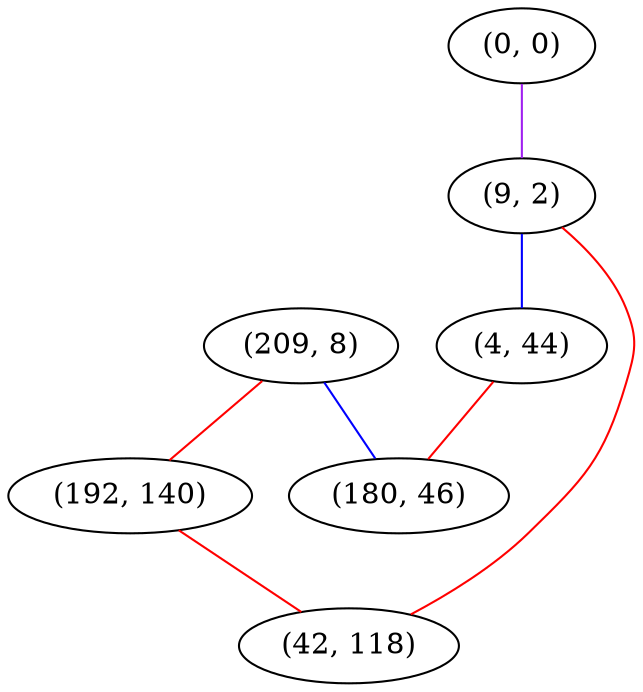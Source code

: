 graph "" {
"(209, 8)";
"(0, 0)";
"(9, 2)";
"(192, 140)";
"(4, 44)";
"(42, 118)";
"(180, 46)";
"(209, 8)" -- "(180, 46)"  [color=blue, key=0, weight=3];
"(209, 8)" -- "(192, 140)"  [color=red, key=0, weight=1];
"(0, 0)" -- "(9, 2)"  [color=purple, key=0, weight=4];
"(9, 2)" -- "(42, 118)"  [color=red, key=0, weight=1];
"(9, 2)" -- "(4, 44)"  [color=blue, key=0, weight=3];
"(192, 140)" -- "(42, 118)"  [color=red, key=0, weight=1];
"(4, 44)" -- "(180, 46)"  [color=red, key=0, weight=1];
}
